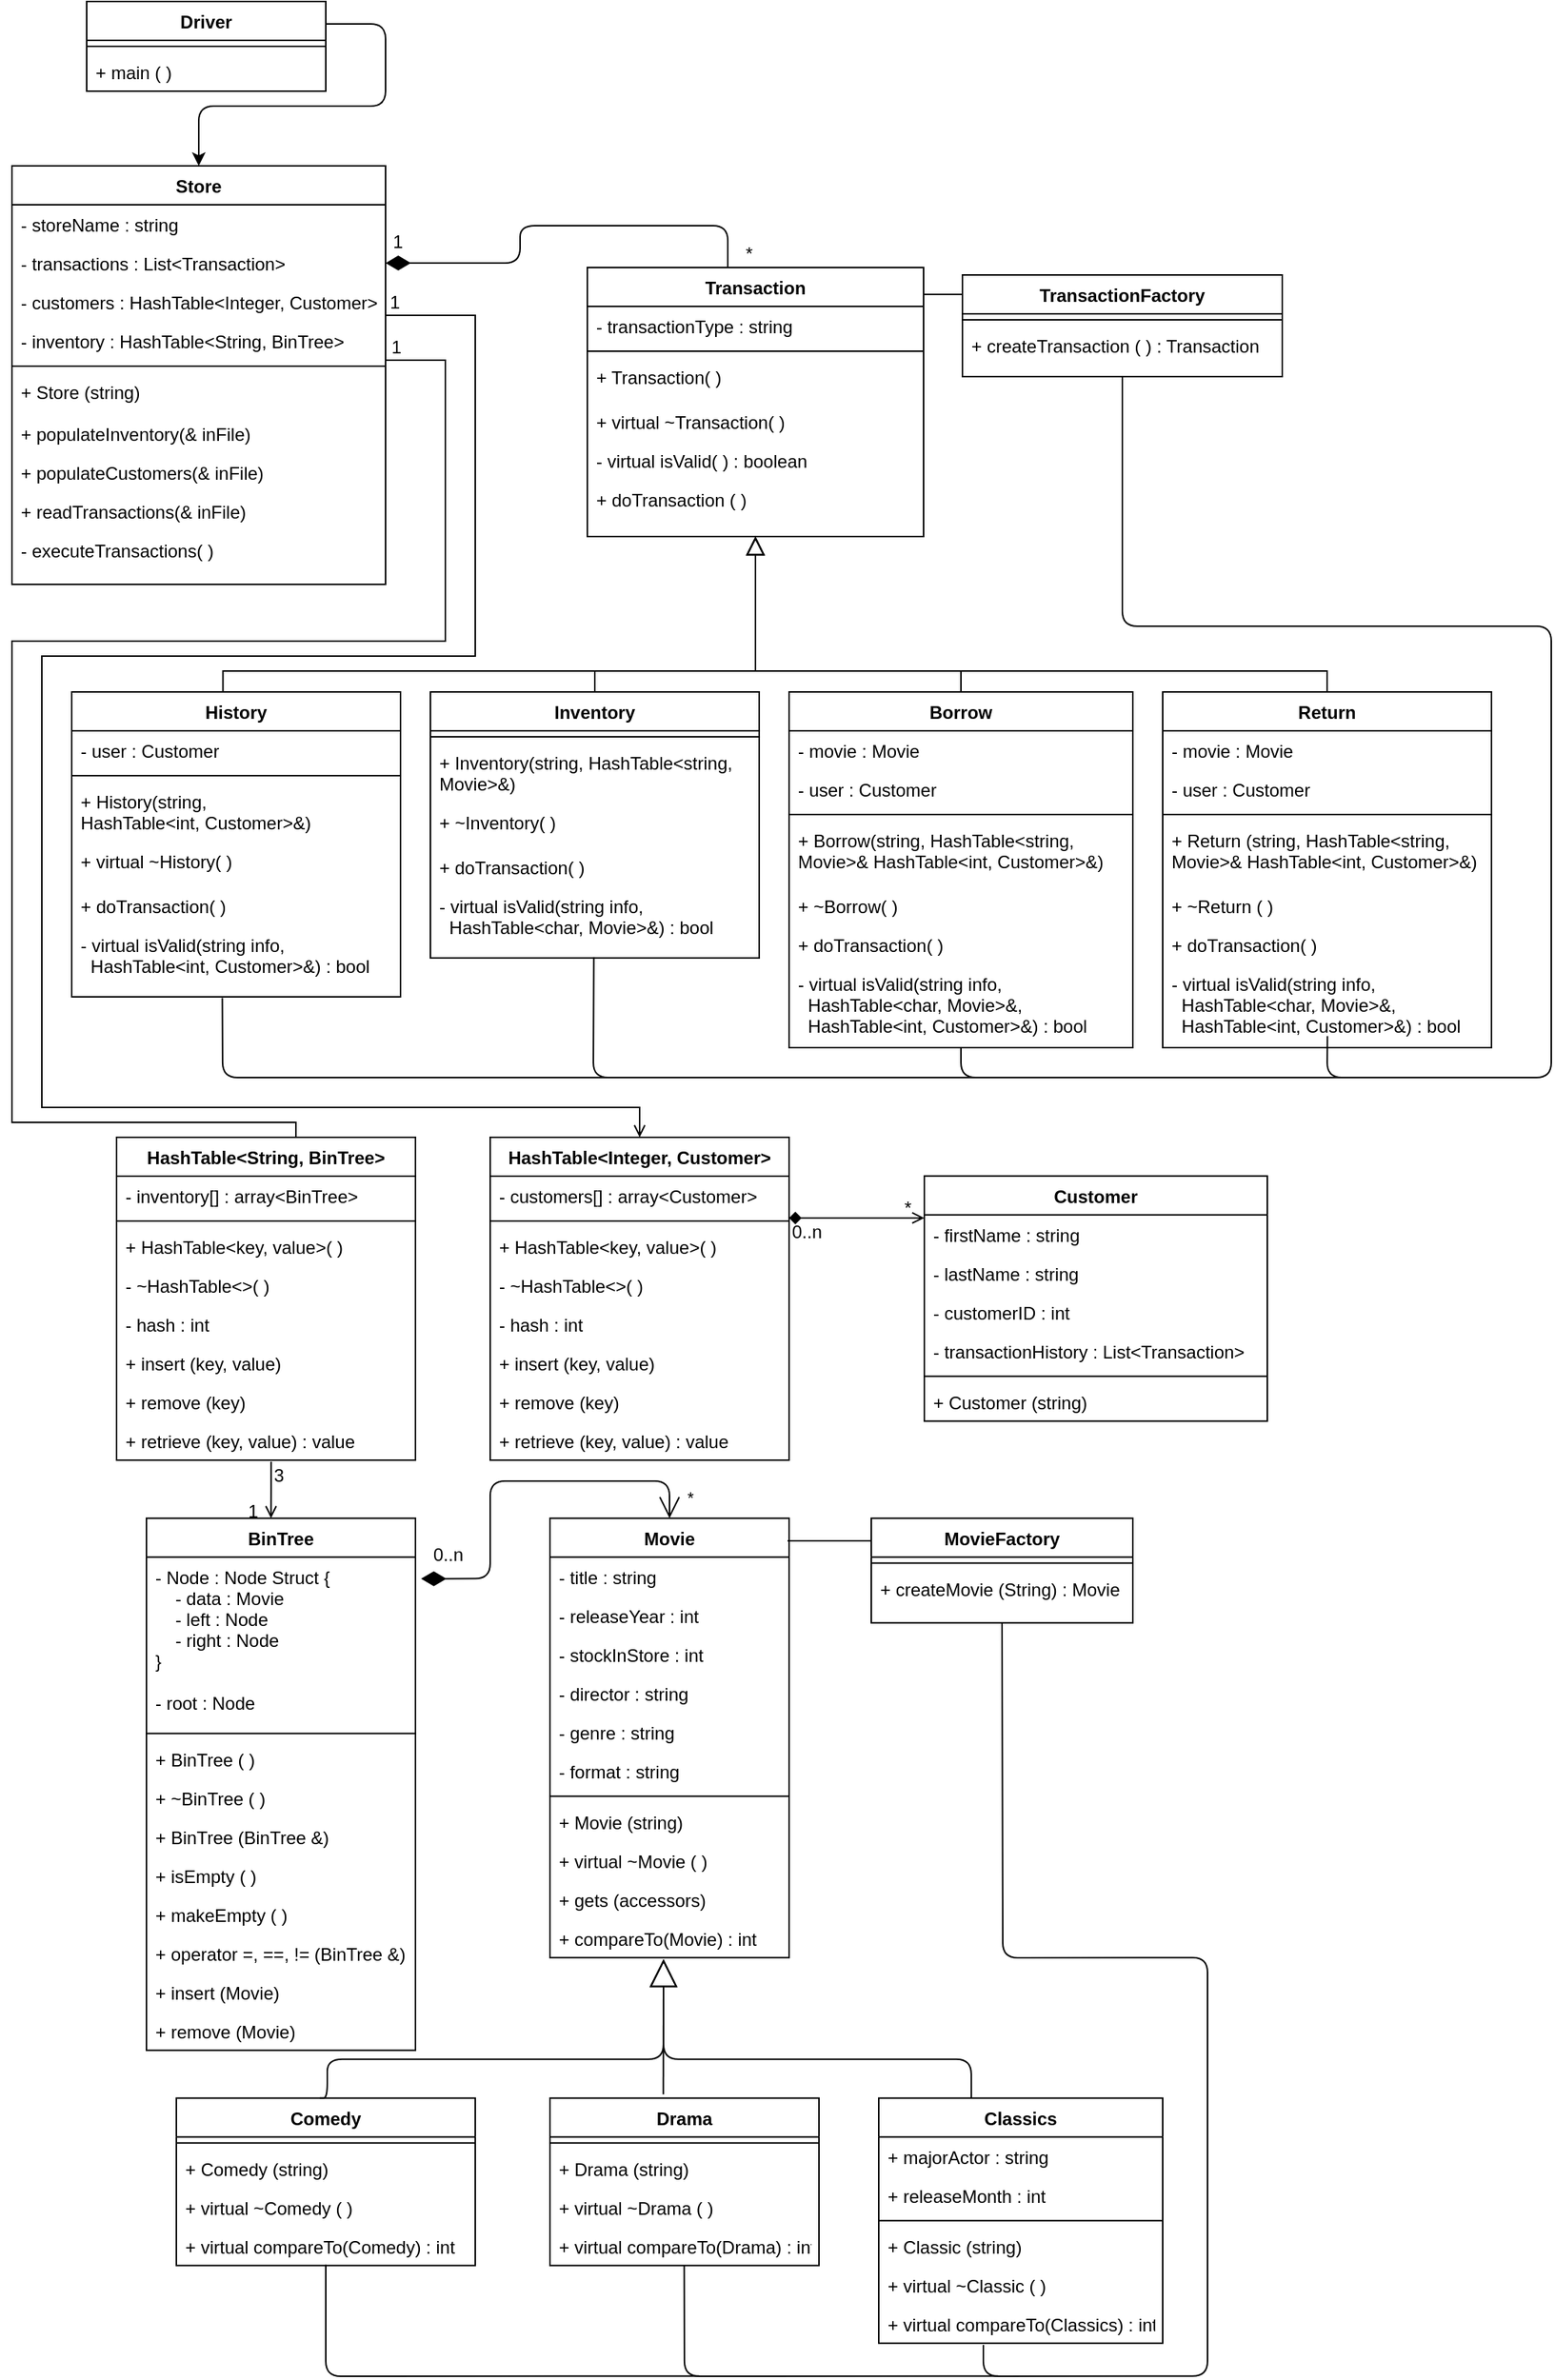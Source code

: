 <mxfile version="12.7.4" type="github">
  <diagram id="r6S2x9kduF3zrZ9_ak4O" name="Page-1">
    <mxGraphModel dx="2138" dy="1320" grid="1" gridSize="10" guides="1" tooltips="1" connect="1" arrows="1" fold="1" page="1" pageScale="1" pageWidth="850" pageHeight="1100" math="0" shadow="0">
      <root>
        <mxCell id="0" />
        <mxCell id="1" parent="0" />
        <mxCell id="qDV3Kfev30mSoOPiMTmV-1" value="Store" style="swimlane;fontStyle=1;align=center;verticalAlign=top;childLayout=stackLayout;horizontal=1;startSize=26;horizontalStack=0;resizeParent=1;resizeLast=0;collapsible=1;marginBottom=0;rounded=0;shadow=0;strokeWidth=1;" parent="1" vertex="1">
          <mxGeometry x="40" y="170" width="250" height="280" as="geometry">
            <mxRectangle x="230" y="140" width="160" height="26" as="alternateBounds" />
          </mxGeometry>
        </mxCell>
        <mxCell id="QWoVcq6nWut89EjXCq6N-24" value="- storeName : string" style="text;align=left;verticalAlign=top;spacingLeft=4;spacingRight=4;overflow=hidden;rotatable=0;points=[[0,0.5],[1,0.5]];portConstraint=eastwest;" vertex="1" parent="qDV3Kfev30mSoOPiMTmV-1">
          <mxGeometry y="26" width="250" height="26" as="geometry" />
        </mxCell>
        <mxCell id="qDV3Kfev30mSoOPiMTmV-2" value="- transactions : List&lt;Transaction&gt;" style="text;align=left;verticalAlign=top;spacingLeft=4;spacingRight=4;overflow=hidden;rotatable=0;points=[[0,0.5],[1,0.5]];portConstraint=eastwest;" parent="qDV3Kfev30mSoOPiMTmV-1" vertex="1">
          <mxGeometry y="52" width="250" height="26" as="geometry" />
        </mxCell>
        <mxCell id="qDV3Kfev30mSoOPiMTmV-3" value="- customers : HashTable&lt;Integer, Customer&gt;" style="text;align=left;verticalAlign=top;spacingLeft=4;spacingRight=4;overflow=hidden;rotatable=0;points=[[0,0.5],[1,0.5]];portConstraint=eastwest;rounded=0;shadow=0;html=0;fontColor=#000000;" parent="qDV3Kfev30mSoOPiMTmV-1" vertex="1">
          <mxGeometry y="78" width="250" height="26" as="geometry" />
        </mxCell>
        <mxCell id="qDV3Kfev30mSoOPiMTmV-4" value="- inventory : HashTable&lt;String, BinTree&gt;" style="text;align=left;verticalAlign=top;spacingLeft=4;spacingRight=4;overflow=hidden;rotatable=0;points=[[0,0.5],[1,0.5]];portConstraint=eastwest;rounded=0;shadow=0;html=0;fontColor=#000000;" parent="qDV3Kfev30mSoOPiMTmV-1" vertex="1">
          <mxGeometry y="104" width="250" height="26" as="geometry" />
        </mxCell>
        <mxCell id="qDV3Kfev30mSoOPiMTmV-5" value="" style="line;html=1;strokeWidth=1;align=left;verticalAlign=middle;spacingTop=-1;spacingLeft=3;spacingRight=3;rotatable=0;labelPosition=right;points=[];portConstraint=eastwest;" parent="qDV3Kfev30mSoOPiMTmV-1" vertex="1">
          <mxGeometry y="130" width="250" height="8" as="geometry" />
        </mxCell>
        <mxCell id="qDV3Kfev30mSoOPiMTmV-6" value="+ Store (string)" style="text;align=left;verticalAlign=top;spacingLeft=4;spacingRight=4;overflow=hidden;rotatable=0;points=[[0,0.5],[1,0.5]];portConstraint=eastwest;" parent="qDV3Kfev30mSoOPiMTmV-1" vertex="1">
          <mxGeometry y="138" width="250" height="28" as="geometry" />
        </mxCell>
        <mxCell id="qDV3Kfev30mSoOPiMTmV-7" value="+ populateInventory(&amp; inFile)" style="text;strokeColor=none;fillColor=none;align=left;verticalAlign=top;spacingLeft=4;spacingRight=4;overflow=hidden;rotatable=0;points=[[0,0.5],[1,0.5]];portConstraint=eastwest;" parent="qDV3Kfev30mSoOPiMTmV-1" vertex="1">
          <mxGeometry y="166" width="250" height="26" as="geometry" />
        </mxCell>
        <mxCell id="qDV3Kfev30mSoOPiMTmV-8" value="+ populateCustomers(&amp; inFile)" style="text;strokeColor=none;fillColor=none;align=left;verticalAlign=top;spacingLeft=4;spacingRight=4;overflow=hidden;rotatable=0;points=[[0,0.5],[1,0.5]];portConstraint=eastwest;" parent="qDV3Kfev30mSoOPiMTmV-1" vertex="1">
          <mxGeometry y="192" width="250" height="26" as="geometry" />
        </mxCell>
        <mxCell id="qDV3Kfev30mSoOPiMTmV-9" value="+ readTransactions(&amp; inFile)" style="text;strokeColor=none;fillColor=none;align=left;verticalAlign=top;spacingLeft=4;spacingRight=4;overflow=hidden;rotatable=0;points=[[0,0.5],[1,0.5]];portConstraint=eastwest;" parent="qDV3Kfev30mSoOPiMTmV-1" vertex="1">
          <mxGeometry y="218" width="250" height="26" as="geometry" />
        </mxCell>
        <mxCell id="qDV3Kfev30mSoOPiMTmV-10" value="- executeTransactions( )" style="text;strokeColor=none;fillColor=none;align=left;verticalAlign=top;spacingLeft=4;spacingRight=4;overflow=hidden;rotatable=0;points=[[0,0.5],[1,0.5]];portConstraint=eastwest;" parent="qDV3Kfev30mSoOPiMTmV-1" vertex="1">
          <mxGeometry y="244" width="250" height="26" as="geometry" />
        </mxCell>
        <mxCell id="qDV3Kfev30mSoOPiMTmV-13" value="" style="endArrow=block;endSize=10;endFill=0;shadow=0;strokeWidth=1;rounded=0;edgeStyle=elbowEdgeStyle;elbow=vertical;exitX=0.46;exitY=-0.002;exitDx=0;exitDy=0;entryX=0.5;entryY=1;entryDx=0;entryDy=0;exitPerimeter=0;" parent="1" target="qDV3Kfev30mSoOPiMTmV-14" edge="1" source="qDV3Kfev30mSoOPiMTmV-139">
          <mxGeometry width="160" relative="1" as="geometry">
            <mxPoint x="285" y="548" as="sourcePoint" />
            <mxPoint x="771" y="549" as="targetPoint" />
            <Array as="points">
              <mxPoint x="260" y="508" />
              <mxPoint x="210" y="508" />
              <mxPoint x="410" y="508" />
            </Array>
          </mxGeometry>
        </mxCell>
        <mxCell id="qDV3Kfev30mSoOPiMTmV-14" value="Transaction" style="swimlane;fontStyle=1;align=center;verticalAlign=top;childLayout=stackLayout;horizontal=1;startSize=26;horizontalStack=0;resizeParent=1;resizeLast=0;collapsible=1;marginBottom=0;rounded=0;shadow=0;strokeWidth=1;" parent="1" vertex="1">
          <mxGeometry x="425" y="238" width="225" height="180" as="geometry">
            <mxRectangle x="500" y="120" width="160" height="26" as="alternateBounds" />
          </mxGeometry>
        </mxCell>
        <mxCell id="qDV3Kfev30mSoOPiMTmV-15" value="- transactionType : string" style="text;strokeColor=none;fillColor=none;align=left;verticalAlign=top;spacingLeft=4;spacingRight=4;overflow=hidden;rotatable=0;points=[[0,0.5],[1,0.5]];portConstraint=eastwest;fontColor=#000000;" parent="qDV3Kfev30mSoOPiMTmV-14" vertex="1">
          <mxGeometry y="26" width="225" height="26" as="geometry" />
        </mxCell>
        <mxCell id="qDV3Kfev30mSoOPiMTmV-16" value="" style="line;html=1;strokeWidth=1;align=left;verticalAlign=middle;spacingTop=-1;spacingLeft=3;spacingRight=3;rotatable=0;labelPosition=right;points=[];portConstraint=eastwest;" parent="qDV3Kfev30mSoOPiMTmV-14" vertex="1">
          <mxGeometry y="52" width="225" height="8" as="geometry" />
        </mxCell>
        <mxCell id="qDV3Kfev30mSoOPiMTmV-17" value="+ Transaction( )" style="text;strokeColor=none;fillColor=none;align=left;verticalAlign=top;spacingLeft=4;spacingRight=4;overflow=hidden;rotatable=0;points=[[0,0.5],[1,0.5]];portConstraint=eastwest;fontColor=#000000;" parent="qDV3Kfev30mSoOPiMTmV-14" vertex="1">
          <mxGeometry y="60" width="225" height="30" as="geometry" />
        </mxCell>
        <mxCell id="qDV3Kfev30mSoOPiMTmV-18" value="+ virtual ~Transaction( )" style="text;strokeColor=none;fillColor=none;align=left;verticalAlign=top;spacingLeft=4;spacingRight=4;overflow=hidden;rotatable=0;points=[[0,0.5],[1,0.5]];portConstraint=eastwest;fontColor=#000000;" parent="qDV3Kfev30mSoOPiMTmV-14" vertex="1">
          <mxGeometry y="90" width="225" height="26" as="geometry" />
        </mxCell>
        <mxCell id="qDV3Kfev30mSoOPiMTmV-19" value="- virtual isValid( ) : boolean" style="text;strokeColor=none;fillColor=none;align=left;verticalAlign=top;spacingLeft=4;spacingRight=4;overflow=hidden;rotatable=0;points=[[0,0.5],[1,0.5]];portConstraint=eastwest;" parent="qDV3Kfev30mSoOPiMTmV-14" vertex="1">
          <mxGeometry y="116" width="225" height="26" as="geometry" />
        </mxCell>
        <mxCell id="qDV3Kfev30mSoOPiMTmV-20" value="+ doTransaction ( )" style="text;strokeColor=none;fillColor=none;align=left;verticalAlign=top;spacingLeft=4;spacingRight=4;overflow=hidden;rotatable=0;points=[[0,0.5],[1,0.5]];portConstraint=eastwest;" parent="qDV3Kfev30mSoOPiMTmV-14" vertex="1">
          <mxGeometry y="142" width="225" height="26" as="geometry" />
        </mxCell>
        <mxCell id="qDV3Kfev30mSoOPiMTmV-30" value="Borrow" style="swimlane;fontStyle=1;align=center;verticalAlign=top;childLayout=stackLayout;horizontal=1;startSize=26;horizontalStack=0;resizeParent=1;resizeLast=0;collapsible=1;marginBottom=0;rounded=0;shadow=0;strokeWidth=1;" parent="1" vertex="1">
          <mxGeometry x="560" y="522" width="230" height="238" as="geometry">
            <mxRectangle x="340" y="380" width="170" height="26" as="alternateBounds" />
          </mxGeometry>
        </mxCell>
        <mxCell id="qDV3Kfev30mSoOPiMTmV-31" value="- movie : Movie" style="text;strokeColor=none;fillColor=none;align=left;verticalAlign=top;spacingLeft=4;spacingRight=4;overflow=hidden;rotatable=0;points=[[0,0.5],[1,0.5]];portConstraint=eastwest;fontColor=#000000;" parent="qDV3Kfev30mSoOPiMTmV-30" vertex="1">
          <mxGeometry y="26" width="230" height="26" as="geometry" />
        </mxCell>
        <mxCell id="qDV3Kfev30mSoOPiMTmV-32" value="- user : Customer" style="text;strokeColor=none;fillColor=none;align=left;verticalAlign=top;spacingLeft=4;spacingRight=4;overflow=hidden;rotatable=0;points=[[0,0.5],[1,0.5]];portConstraint=eastwest;fontColor=#000000;" parent="qDV3Kfev30mSoOPiMTmV-30" vertex="1">
          <mxGeometry y="52" width="230" height="26" as="geometry" />
        </mxCell>
        <mxCell id="qDV3Kfev30mSoOPiMTmV-33" value="" style="line;html=1;strokeWidth=1;align=left;verticalAlign=middle;spacingTop=-1;spacingLeft=3;spacingRight=3;rotatable=0;labelPosition=right;points=[];portConstraint=eastwest;" parent="qDV3Kfev30mSoOPiMTmV-30" vertex="1">
          <mxGeometry y="78" width="230" height="8" as="geometry" />
        </mxCell>
        <mxCell id="QWoVcq6nWut89EjXCq6N-20" value="+ Borrow(string, HashTable&lt;string, &#xa;Movie&gt;&amp; HashTable&lt;int, Customer&gt;&amp;)" style="text;strokeColor=none;fillColor=none;align=left;verticalAlign=top;spacingLeft=4;spacingRight=4;overflow=hidden;rotatable=0;points=[[0,0.5],[1,0.5]];portConstraint=eastwest;fontColor=#000000;" vertex="1" parent="qDV3Kfev30mSoOPiMTmV-30">
          <mxGeometry y="86" width="230" height="44" as="geometry" />
        </mxCell>
        <mxCell id="QWoVcq6nWut89EjXCq6N-21" value="+ ~Borrow( )" style="text;strokeColor=none;fillColor=none;align=left;verticalAlign=top;spacingLeft=4;spacingRight=4;overflow=hidden;rotatable=0;points=[[0,0.5],[1,0.5]];portConstraint=eastwest;fontColor=#000000;" vertex="1" parent="qDV3Kfev30mSoOPiMTmV-30">
          <mxGeometry y="130" width="230" height="26" as="geometry" />
        </mxCell>
        <mxCell id="qDV3Kfev30mSoOPiMTmV-34" value="+ doTransaction( )" style="text;strokeColor=none;fillColor=none;align=left;verticalAlign=top;spacingLeft=4;spacingRight=4;overflow=hidden;rotatable=0;points=[[0,0.5],[1,0.5]];portConstraint=eastwest;fontColor=#000000;" parent="qDV3Kfev30mSoOPiMTmV-30" vertex="1">
          <mxGeometry y="156" width="230" height="26" as="geometry" />
        </mxCell>
        <mxCell id="qDV3Kfev30mSoOPiMTmV-35" value="- virtual isValid(string info, &#xa;  HashTable&lt;char, Movie&gt;&amp;,&#xa;  HashTable&lt;int, Customer&gt;&amp;) : bool" style="text;strokeColor=none;fillColor=none;align=left;verticalAlign=top;spacingLeft=4;spacingRight=4;overflow=hidden;rotatable=0;points=[[0,0.5],[1,0.5]];portConstraint=eastwest;" parent="qDV3Kfev30mSoOPiMTmV-30" vertex="1">
          <mxGeometry y="182" width="230" height="48" as="geometry" />
        </mxCell>
        <mxCell id="qDV3Kfev30mSoOPiMTmV-36" value="" style="endArrow=block;endSize=10;endFill=0;shadow=0;strokeWidth=1;rounded=0;edgeStyle=elbowEdgeStyle;elbow=vertical;exitX=0.5;exitY=0;exitDx=0;exitDy=0;entryX=0.5;entryY=1;entryDx=0;entryDy=0;" parent="1" source="qDV3Kfev30mSoOPiMTmV-30" target="qDV3Kfev30mSoOPiMTmV-14" edge="1">
          <mxGeometry width="160" relative="1" as="geometry">
            <mxPoint x="305" y="738" as="sourcePoint" />
            <mxPoint x="520" y="628" as="targetPoint" />
            <Array as="points">
              <mxPoint x="610" y="508" />
            </Array>
          </mxGeometry>
        </mxCell>
        <mxCell id="qDV3Kfev30mSoOPiMTmV-37" value="" style="endArrow=block;endSize=10;endFill=0;shadow=0;strokeWidth=1;rounded=0;edgeStyle=elbowEdgeStyle;elbow=vertical;exitX=0.5;exitY=0;exitDx=0;exitDy=0;entryX=0.5;entryY=1;entryDx=0;entryDy=0;" parent="1" source="qDV3Kfev30mSoOPiMTmV-134" target="qDV3Kfev30mSoOPiMTmV-14" edge="1">
          <mxGeometry width="160" relative="1" as="geometry">
            <mxPoint x="450" y="548" as="sourcePoint" />
            <mxPoint x="615" y="618" as="targetPoint" />
            <Array as="points">
              <mxPoint x="510" y="508" />
            </Array>
          </mxGeometry>
        </mxCell>
        <mxCell id="qDV3Kfev30mSoOPiMTmV-38" value="" style="endArrow=block;endSize=10;endFill=0;shadow=0;strokeWidth=1;rounded=0;edgeStyle=elbowEdgeStyle;elbow=vertical;entryX=0.5;entryY=1;entryDx=0;entryDy=0;exitX=0.5;exitY=0;exitDx=0;exitDy=0;" parent="1" source="qDV3Kfev30mSoOPiMTmV-128" target="qDV3Kfev30mSoOPiMTmV-14" edge="1">
          <mxGeometry width="160" relative="1" as="geometry">
            <mxPoint x="790" y="548" as="sourcePoint" />
            <mxPoint x="615" y="618" as="targetPoint" />
            <Array as="points">
              <mxPoint x="710" y="508" />
            </Array>
          </mxGeometry>
        </mxCell>
        <mxCell id="qDV3Kfev30mSoOPiMTmV-39" value="TransactionFactory" style="swimlane;fontStyle=1;align=center;verticalAlign=top;childLayout=stackLayout;horizontal=1;startSize=26;horizontalStack=0;resizeParent=1;resizeLast=0;collapsible=1;marginBottom=0;rounded=0;shadow=0;strokeWidth=1;" parent="1" vertex="1">
          <mxGeometry x="676" y="243" width="214" height="68" as="geometry">
            <mxRectangle x="500" y="120" width="160" height="26" as="alternateBounds" />
          </mxGeometry>
        </mxCell>
        <mxCell id="qDV3Kfev30mSoOPiMTmV-40" value="" style="line;html=1;strokeWidth=1;align=left;verticalAlign=middle;spacingTop=-1;spacingLeft=3;spacingRight=3;rotatable=0;labelPosition=right;points=[];portConstraint=eastwest;" parent="qDV3Kfev30mSoOPiMTmV-39" vertex="1">
          <mxGeometry y="26" width="214" height="8" as="geometry" />
        </mxCell>
        <mxCell id="qDV3Kfev30mSoOPiMTmV-41" value="+ createTransaction ( ) : Transaction" style="text;strokeColor=none;fillColor=none;align=left;verticalAlign=top;spacingLeft=4;spacingRight=4;overflow=hidden;rotatable=0;points=[[0,0.5],[1,0.5]];portConstraint=eastwest;" parent="qDV3Kfev30mSoOPiMTmV-39" vertex="1">
          <mxGeometry y="34" width="214" height="26" as="geometry" />
        </mxCell>
        <mxCell id="qDV3Kfev30mSoOPiMTmV-42" value="" style="endArrow=none;html=1;endSize=12;startArrow=diamondThin;startSize=14;startFill=1;edgeStyle=orthogonalEdgeStyle;align=left;verticalAlign=bottom;fontColor=#000000;entryX=0.5;entryY=0;entryDx=0;entryDy=0;exitX=1;exitY=0.5;exitDx=0;exitDy=0;endFill=0;" parent="1" edge="1" source="qDV3Kfev30mSoOPiMTmV-2">
          <mxGeometry x="-0.333" y="12" relative="1" as="geometry">
            <mxPoint x="490" y="154" as="sourcePoint" />
            <mxPoint x="519" y="238" as="targetPoint" />
            <mxPoint as="offset" />
            <Array as="points">
              <mxPoint x="380" y="235" />
              <mxPoint x="380" y="210" />
              <mxPoint x="519" y="210" />
            </Array>
          </mxGeometry>
        </mxCell>
        <mxCell id="qDV3Kfev30mSoOPiMTmV-43" value="" style="endArrow=none;html=1;fontColor=#000000;entryX=0.5;entryY=1;entryDx=0;entryDy=0;endFill=0;exitX=0.501;exitY=1.005;exitDx=0;exitDy=0;exitPerimeter=0;" parent="1" target="qDV3Kfev30mSoOPiMTmV-39" edge="1" source="qDV3Kfev30mSoOPiMTmV-133">
          <mxGeometry width="50" height="50" relative="1" as="geometry">
            <mxPoint x="890" y="683" as="sourcePoint" />
            <mxPoint x="580" y="618" as="targetPoint" />
            <Array as="points">
              <mxPoint x="920" y="780" />
              <mxPoint x="1070" y="780" />
              <mxPoint x="1070" y="478" />
              <mxPoint x="783" y="478" />
            </Array>
          </mxGeometry>
        </mxCell>
        <mxCell id="qDV3Kfev30mSoOPiMTmV-44" value="" style="endArrow=none;html=1;fontColor=#000000;exitX=0.5;exitY=1;exitDx=0;exitDy=0;" parent="1" source="qDV3Kfev30mSoOPiMTmV-30" edge="1">
          <mxGeometry width="50" height="50" relative="1" as="geometry">
            <mxPoint x="530" y="668" as="sourcePoint" />
            <mxPoint x="930" y="780" as="targetPoint" />
            <Array as="points">
              <mxPoint x="675" y="780" />
            </Array>
          </mxGeometry>
        </mxCell>
        <mxCell id="qDV3Kfev30mSoOPiMTmV-45" value="" style="endArrow=none;html=1;fontColor=#000000;exitX=0.497;exitY=0.986;exitDx=0;exitDy=0;exitPerimeter=0;" parent="1" source="qDV3Kfev30mSoOPiMTmV-138" edge="1">
          <mxGeometry width="50" height="50" relative="1" as="geometry">
            <mxPoint x="429" y="728" as="sourcePoint" />
            <mxPoint x="720" y="780" as="targetPoint" />
            <Array as="points">
              <mxPoint x="429" y="780" />
            </Array>
          </mxGeometry>
        </mxCell>
        <mxCell id="qDV3Kfev30mSoOPiMTmV-46" value="" style="endArrow=none;html=1;fontColor=#000000;exitX=0.458;exitY=1.015;exitDx=0;exitDy=0;exitPerimeter=0;" parent="1" source="qDV3Kfev30mSoOPiMTmV-143" edge="1">
          <mxGeometry width="50" height="50" relative="1" as="geometry">
            <mxPoint x="290" y="618" as="sourcePoint" />
            <mxPoint x="520" y="780" as="targetPoint" />
            <Array as="points">
              <mxPoint x="181" y="780" />
            </Array>
          </mxGeometry>
        </mxCell>
        <mxCell id="qDV3Kfev30mSoOPiMTmV-47" value="" style="endArrow=none;html=1;fontColor=#000000;entryX=0;entryY=0.073;entryDx=0;entryDy=0;entryPerimeter=0;" parent="1" edge="1">
          <mxGeometry width="50" height="50" relative="1" as="geometry">
            <mxPoint x="650" y="256" as="sourcePoint" />
            <mxPoint x="676" y="255.964" as="targetPoint" />
          </mxGeometry>
        </mxCell>
        <mxCell id="qDV3Kfev30mSoOPiMTmV-48" value="BinTree" style="swimlane;fontStyle=1;align=center;verticalAlign=top;childLayout=stackLayout;horizontal=1;startSize=26;horizontalStack=0;resizeParent=1;resizeParentMax=0;resizeLast=0;collapsible=1;marginBottom=0;" parent="1" vertex="1">
          <mxGeometry x="130" y="1074.89" width="180" height="356" as="geometry" />
        </mxCell>
        <mxCell id="qDV3Kfev30mSoOPiMTmV-49" value="- Node : Node Struct {&#xa;    - data : Movie&#xa;    - left : Node&#xa;    - right : Node&#xa;}" style="text;strokeColor=none;fillColor=none;align=left;verticalAlign=top;spacingLeft=4;spacingRight=4;overflow=hidden;rotatable=0;points=[[0,0.5],[1,0.5]];portConstraint=eastwest;" parent="qDV3Kfev30mSoOPiMTmV-48" vertex="1">
          <mxGeometry y="26" width="180" height="84" as="geometry" />
        </mxCell>
        <mxCell id="QWoVcq6nWut89EjXCq6N-6" value="- root : Node" style="text;strokeColor=none;fillColor=none;align=left;verticalAlign=top;spacingLeft=4;spacingRight=4;overflow=hidden;rotatable=0;points=[[0,0.5],[1,0.5]];portConstraint=eastwest;" vertex="1" parent="qDV3Kfev30mSoOPiMTmV-48">
          <mxGeometry y="110" width="180" height="30" as="geometry" />
        </mxCell>
        <mxCell id="qDV3Kfev30mSoOPiMTmV-50" value="" style="line;strokeWidth=1;fillColor=none;align=left;verticalAlign=middle;spacingTop=-1;spacingLeft=3;spacingRight=3;rotatable=0;labelPosition=right;points=[];portConstraint=eastwest;" parent="qDV3Kfev30mSoOPiMTmV-48" vertex="1">
          <mxGeometry y="140" width="180" height="8" as="geometry" />
        </mxCell>
        <mxCell id="QWoVcq6nWut89EjXCq6N-10" value="+ BinTree ( )" style="text;strokeColor=none;fillColor=none;align=left;verticalAlign=top;spacingLeft=4;spacingRight=4;overflow=hidden;rotatable=0;points=[[0,0.5],[1,0.5]];portConstraint=eastwest;" vertex="1" parent="qDV3Kfev30mSoOPiMTmV-48">
          <mxGeometry y="148" width="180" height="26" as="geometry" />
        </mxCell>
        <mxCell id="QWoVcq6nWut89EjXCq6N-8" value="+ ~BinTree ( )" style="text;strokeColor=none;fillColor=none;align=left;verticalAlign=top;spacingLeft=4;spacingRight=4;overflow=hidden;rotatable=0;points=[[0,0.5],[1,0.5]];portConstraint=eastwest;" vertex="1" parent="qDV3Kfev30mSoOPiMTmV-48">
          <mxGeometry y="174" width="180" height="26" as="geometry" />
        </mxCell>
        <mxCell id="QWoVcq6nWut89EjXCq6N-9" value="+ BinTree (BinTree &amp;)" style="text;strokeColor=none;fillColor=none;align=left;verticalAlign=top;spacingLeft=4;spacingRight=4;overflow=hidden;rotatable=0;points=[[0,0.5],[1,0.5]];portConstraint=eastwest;" vertex="1" parent="qDV3Kfev30mSoOPiMTmV-48">
          <mxGeometry y="200" width="180" height="26" as="geometry" />
        </mxCell>
        <mxCell id="QWoVcq6nWut89EjXCq6N-12" value="+ isEmpty ( )" style="text;strokeColor=none;fillColor=none;align=left;verticalAlign=top;spacingLeft=4;spacingRight=4;overflow=hidden;rotatable=0;points=[[0,0.5],[1,0.5]];portConstraint=eastwest;" vertex="1" parent="qDV3Kfev30mSoOPiMTmV-48">
          <mxGeometry y="226" width="180" height="26" as="geometry" />
        </mxCell>
        <mxCell id="QWoVcq6nWut89EjXCq6N-11" value="+ makeEmpty ( )" style="text;strokeColor=none;fillColor=none;align=left;verticalAlign=top;spacingLeft=4;spacingRight=4;overflow=hidden;rotatable=0;points=[[0,0.5],[1,0.5]];portConstraint=eastwest;" vertex="1" parent="qDV3Kfev30mSoOPiMTmV-48">
          <mxGeometry y="252" width="180" height="26" as="geometry" />
        </mxCell>
        <mxCell id="QWoVcq6nWut89EjXCq6N-13" value="+ operator =, ==, != (BinTree &amp;)" style="text;strokeColor=none;fillColor=none;align=left;verticalAlign=top;spacingLeft=4;spacingRight=4;overflow=hidden;rotatable=0;points=[[0,0.5],[1,0.5]];portConstraint=eastwest;" vertex="1" parent="qDV3Kfev30mSoOPiMTmV-48">
          <mxGeometry y="278" width="180" height="26" as="geometry" />
        </mxCell>
        <mxCell id="qDV3Kfev30mSoOPiMTmV-51" value="+ insert (Movie)" style="text;strokeColor=none;fillColor=none;align=left;verticalAlign=top;spacingLeft=4;spacingRight=4;overflow=hidden;rotatable=0;points=[[0,0.5],[1,0.5]];portConstraint=eastwest;" parent="qDV3Kfev30mSoOPiMTmV-48" vertex="1">
          <mxGeometry y="304" width="180" height="26" as="geometry" />
        </mxCell>
        <mxCell id="qDV3Kfev30mSoOPiMTmV-52" value="+ remove (Movie)" style="text;strokeColor=none;fillColor=none;align=left;verticalAlign=top;spacingLeft=4;spacingRight=4;overflow=hidden;rotatable=0;points=[[0,0.5],[1,0.5]];portConstraint=eastwest;" parent="qDV3Kfev30mSoOPiMTmV-48" vertex="1">
          <mxGeometry y="330" width="180" height="26" as="geometry" />
        </mxCell>
        <mxCell id="qDV3Kfev30mSoOPiMTmV-58" value="Movie" style="swimlane;fontStyle=1;align=center;verticalAlign=top;childLayout=stackLayout;horizontal=1;startSize=26;horizontalStack=0;resizeParent=1;resizeParentMax=0;resizeLast=0;collapsible=1;marginBottom=0;" parent="1" vertex="1">
          <mxGeometry x="400" y="1074.89" width="160" height="294" as="geometry" />
        </mxCell>
        <mxCell id="qDV3Kfev30mSoOPiMTmV-59" value="- title : string" style="text;strokeColor=none;fillColor=none;align=left;verticalAlign=top;spacingLeft=4;spacingRight=4;overflow=hidden;rotatable=0;points=[[0,0.5],[1,0.5]];portConstraint=eastwest;fontColor=#000000;" parent="qDV3Kfev30mSoOPiMTmV-58" vertex="1">
          <mxGeometry y="26" width="160" height="26" as="geometry" />
        </mxCell>
        <mxCell id="qDV3Kfev30mSoOPiMTmV-60" value="- releaseYear : int" style="text;strokeColor=none;fillColor=none;align=left;verticalAlign=top;spacingLeft=4;spacingRight=4;overflow=hidden;rotatable=0;points=[[0,0.5],[1,0.5]];portConstraint=eastwest;fontColor=#000000;" parent="qDV3Kfev30mSoOPiMTmV-58" vertex="1">
          <mxGeometry y="52" width="160" height="26" as="geometry" />
        </mxCell>
        <mxCell id="qDV3Kfev30mSoOPiMTmV-61" value="- stockInStore : int" style="text;strokeColor=none;fillColor=none;align=left;verticalAlign=top;spacingLeft=4;spacingRight=4;overflow=hidden;rotatable=0;points=[[0,0.5],[1,0.5]];portConstraint=eastwest;fontColor=#000000;" parent="qDV3Kfev30mSoOPiMTmV-58" vertex="1">
          <mxGeometry y="78" width="160" height="26" as="geometry" />
        </mxCell>
        <mxCell id="qDV3Kfev30mSoOPiMTmV-62" value="- director : string" style="text;strokeColor=none;fillColor=none;align=left;verticalAlign=top;spacingLeft=4;spacingRight=4;overflow=hidden;rotatable=0;points=[[0,0.5],[1,0.5]];portConstraint=eastwest;fontColor=#000000;" parent="qDV3Kfev30mSoOPiMTmV-58" vertex="1">
          <mxGeometry y="104" width="160" height="26" as="geometry" />
        </mxCell>
        <mxCell id="qDV3Kfev30mSoOPiMTmV-63" value="- genre : string" style="text;strokeColor=none;fillColor=none;align=left;verticalAlign=top;spacingLeft=4;spacingRight=4;overflow=hidden;rotatable=0;points=[[0,0.5],[1,0.5]];portConstraint=eastwest;fontColor=#000000;" parent="qDV3Kfev30mSoOPiMTmV-58" vertex="1">
          <mxGeometry y="130" width="160" height="26" as="geometry" />
        </mxCell>
        <mxCell id="qDV3Kfev30mSoOPiMTmV-64" value="- format : string" style="text;strokeColor=none;fillColor=none;align=left;verticalAlign=top;spacingLeft=4;spacingRight=4;overflow=hidden;rotatable=0;points=[[0,0.5],[1,0.5]];portConstraint=eastwest;fontColor=#000000;" parent="qDV3Kfev30mSoOPiMTmV-58" vertex="1">
          <mxGeometry y="156" width="160" height="26" as="geometry" />
        </mxCell>
        <mxCell id="qDV3Kfev30mSoOPiMTmV-65" value="" style="line;strokeWidth=1;fillColor=none;align=left;verticalAlign=middle;spacingTop=-1;spacingLeft=3;spacingRight=3;rotatable=0;labelPosition=right;points=[];portConstraint=eastwest;" parent="qDV3Kfev30mSoOPiMTmV-58" vertex="1">
          <mxGeometry y="182" width="160" height="8" as="geometry" />
        </mxCell>
        <mxCell id="qDV3Kfev30mSoOPiMTmV-66" value="+ Movie (string)" style="text;strokeColor=none;fillColor=none;align=left;verticalAlign=top;spacingLeft=4;spacingRight=4;overflow=hidden;rotatable=0;points=[[0,0.5],[1,0.5]];portConstraint=eastwest;fontColor=#000000;" parent="qDV3Kfev30mSoOPiMTmV-58" vertex="1">
          <mxGeometry y="190" width="160" height="26" as="geometry" />
        </mxCell>
        <mxCell id="qDV3Kfev30mSoOPiMTmV-67" value="+ virtual ~Movie ( )" style="text;strokeColor=none;fillColor=none;align=left;verticalAlign=top;spacingLeft=4;spacingRight=4;overflow=hidden;rotatable=0;points=[[0,0.5],[1,0.5]];portConstraint=eastwest;fontColor=#000000;" parent="qDV3Kfev30mSoOPiMTmV-58" vertex="1">
          <mxGeometry y="216" width="160" height="26" as="geometry" />
        </mxCell>
        <mxCell id="QWoVcq6nWut89EjXCq6N-49" value="+ gets (accessors)" style="text;strokeColor=none;fillColor=none;align=left;verticalAlign=top;spacingLeft=4;spacingRight=4;overflow=hidden;rotatable=0;points=[[0,0.5],[1,0.5]];portConstraint=eastwest;" vertex="1" parent="qDV3Kfev30mSoOPiMTmV-58">
          <mxGeometry y="242" width="160" height="26" as="geometry" />
        </mxCell>
        <mxCell id="qDV3Kfev30mSoOPiMTmV-71" value="+ compareTo(Movie) : int" style="text;strokeColor=none;fillColor=none;align=left;verticalAlign=top;spacingLeft=4;spacingRight=4;overflow=hidden;rotatable=0;points=[[0,0.5],[1,0.5]];portConstraint=eastwest;" parent="qDV3Kfev30mSoOPiMTmV-58" vertex="1">
          <mxGeometry y="268" width="160" height="26" as="geometry" />
        </mxCell>
        <mxCell id="qDV3Kfev30mSoOPiMTmV-72" value="Comedy" style="swimlane;fontStyle=1;align=center;verticalAlign=top;childLayout=stackLayout;horizontal=1;startSize=26;horizontalStack=0;resizeParent=1;resizeParentMax=0;resizeLast=0;collapsible=1;marginBottom=0;" parent="1" vertex="1">
          <mxGeometry x="150" y="1462.89" width="200" height="112" as="geometry" />
        </mxCell>
        <mxCell id="qDV3Kfev30mSoOPiMTmV-73" value="" style="line;strokeWidth=1;fillColor=none;align=left;verticalAlign=middle;spacingTop=-1;spacingLeft=3;spacingRight=3;rotatable=0;labelPosition=right;points=[];portConstraint=eastwest;" parent="qDV3Kfev30mSoOPiMTmV-72" vertex="1">
          <mxGeometry y="26" width="200" height="8" as="geometry" />
        </mxCell>
        <mxCell id="qDV3Kfev30mSoOPiMTmV-74" value="+ Comedy (string) " style="text;strokeColor=none;fillColor=none;align=left;verticalAlign=top;spacingLeft=4;spacingRight=4;overflow=hidden;rotatable=0;points=[[0,0.5],[1,0.5]];portConstraint=eastwest;" parent="qDV3Kfev30mSoOPiMTmV-72" vertex="1">
          <mxGeometry y="34" width="200" height="26" as="geometry" />
        </mxCell>
        <mxCell id="qDV3Kfev30mSoOPiMTmV-75" value="+ virtual ~Comedy ( ) " style="text;strokeColor=none;fillColor=none;align=left;verticalAlign=top;spacingLeft=4;spacingRight=4;overflow=hidden;rotatable=0;points=[[0,0.5],[1,0.5]];portConstraint=eastwest;" parent="qDV3Kfev30mSoOPiMTmV-72" vertex="1">
          <mxGeometry y="60" width="200" height="26" as="geometry" />
        </mxCell>
        <mxCell id="qDV3Kfev30mSoOPiMTmV-76" value="+ virtual compareTo(Comedy) : int" style="text;strokeColor=none;fillColor=none;align=left;verticalAlign=top;spacingLeft=4;spacingRight=4;overflow=hidden;rotatable=0;points=[[0,0.5],[1,0.5]];portConstraint=eastwest;" parent="qDV3Kfev30mSoOPiMTmV-72" vertex="1">
          <mxGeometry y="86" width="200" height="26" as="geometry" />
        </mxCell>
        <mxCell id="qDV3Kfev30mSoOPiMTmV-77" value="Drama" style="swimlane;fontStyle=1;align=center;verticalAlign=top;childLayout=stackLayout;horizontal=1;startSize=26;horizontalStack=0;resizeParent=1;resizeParentMax=0;resizeLast=0;collapsible=1;marginBottom=0;" parent="1" vertex="1">
          <mxGeometry x="400" y="1462.89" width="180" height="112" as="geometry" />
        </mxCell>
        <mxCell id="qDV3Kfev30mSoOPiMTmV-78" value="" style="line;strokeWidth=1;fillColor=none;align=left;verticalAlign=middle;spacingTop=-1;spacingLeft=3;spacingRight=3;rotatable=0;labelPosition=right;points=[];portConstraint=eastwest;" parent="qDV3Kfev30mSoOPiMTmV-77" vertex="1">
          <mxGeometry y="26" width="180" height="8" as="geometry" />
        </mxCell>
        <mxCell id="qDV3Kfev30mSoOPiMTmV-79" value="+ Drama (string)" style="text;strokeColor=none;fillColor=none;align=left;verticalAlign=top;spacingLeft=4;spacingRight=4;overflow=hidden;rotatable=0;points=[[0,0.5],[1,0.5]];portConstraint=eastwest;" parent="qDV3Kfev30mSoOPiMTmV-77" vertex="1">
          <mxGeometry y="34" width="180" height="26" as="geometry" />
        </mxCell>
        <mxCell id="qDV3Kfev30mSoOPiMTmV-80" value="+ virtual ~Drama ( )" style="text;strokeColor=none;fillColor=none;align=left;verticalAlign=top;spacingLeft=4;spacingRight=4;overflow=hidden;rotatable=0;points=[[0,0.5],[1,0.5]];portConstraint=eastwest;" parent="qDV3Kfev30mSoOPiMTmV-77" vertex="1">
          <mxGeometry y="60" width="180" height="26" as="geometry" />
        </mxCell>
        <mxCell id="qDV3Kfev30mSoOPiMTmV-81" value="+ virtual compareTo(Drama) : int" style="text;strokeColor=none;fillColor=none;align=left;verticalAlign=top;spacingLeft=4;spacingRight=4;overflow=hidden;rotatable=0;points=[[0,0.5],[1,0.5]];portConstraint=eastwest;" parent="qDV3Kfev30mSoOPiMTmV-77" vertex="1">
          <mxGeometry y="86" width="180" height="26" as="geometry" />
        </mxCell>
        <mxCell id="qDV3Kfev30mSoOPiMTmV-82" value="Classics" style="swimlane;fontStyle=1;align=center;verticalAlign=top;childLayout=stackLayout;horizontal=1;startSize=26;horizontalStack=0;resizeParent=1;resizeParentMax=0;resizeLast=0;collapsible=1;marginBottom=0;" parent="1" vertex="1">
          <mxGeometry x="620" y="1462.89" width="190" height="164" as="geometry" />
        </mxCell>
        <mxCell id="qDV3Kfev30mSoOPiMTmV-83" value="+ majorActor : string" style="text;strokeColor=none;fillColor=none;align=left;verticalAlign=top;spacingLeft=4;spacingRight=4;overflow=hidden;rotatable=0;points=[[0,0.5],[1,0.5]];portConstraint=eastwest;fontColor=#000000;" parent="qDV3Kfev30mSoOPiMTmV-82" vertex="1">
          <mxGeometry y="26" width="190" height="26" as="geometry" />
        </mxCell>
        <mxCell id="qDV3Kfev30mSoOPiMTmV-84" value="+ releaseMonth : int" style="text;strokeColor=none;fillColor=none;align=left;verticalAlign=top;spacingLeft=4;spacingRight=4;overflow=hidden;rotatable=0;points=[[0,0.5],[1,0.5]];portConstraint=eastwest;fontColor=#000000;" parent="qDV3Kfev30mSoOPiMTmV-82" vertex="1">
          <mxGeometry y="52" width="190" height="26" as="geometry" />
        </mxCell>
        <mxCell id="qDV3Kfev30mSoOPiMTmV-85" value="" style="line;strokeWidth=1;fillColor=none;align=left;verticalAlign=middle;spacingTop=-1;spacingLeft=3;spacingRight=3;rotatable=0;labelPosition=right;points=[];portConstraint=eastwest;" parent="qDV3Kfev30mSoOPiMTmV-82" vertex="1">
          <mxGeometry y="78" width="190" height="8" as="geometry" />
        </mxCell>
        <mxCell id="qDV3Kfev30mSoOPiMTmV-86" value="+ Classic (string)" style="text;strokeColor=none;fillColor=none;align=left;verticalAlign=top;spacingLeft=4;spacingRight=4;overflow=hidden;rotatable=0;points=[[0,0.5],[1,0.5]];portConstraint=eastwest;" parent="qDV3Kfev30mSoOPiMTmV-82" vertex="1">
          <mxGeometry y="86" width="190" height="26" as="geometry" />
        </mxCell>
        <mxCell id="qDV3Kfev30mSoOPiMTmV-87" value="+ virtual ~Classic ( )" style="text;strokeColor=none;fillColor=none;align=left;verticalAlign=top;spacingLeft=4;spacingRight=4;overflow=hidden;rotatable=0;points=[[0,0.5],[1,0.5]];portConstraint=eastwest;" parent="qDV3Kfev30mSoOPiMTmV-82" vertex="1">
          <mxGeometry y="112" width="190" height="26" as="geometry" />
        </mxCell>
        <mxCell id="qDV3Kfev30mSoOPiMTmV-88" value="+ virtual compareTo(Classics) : int" style="text;strokeColor=none;fillColor=none;align=left;verticalAlign=top;spacingLeft=4;spacingRight=4;overflow=hidden;rotatable=0;points=[[0,0.5],[1,0.5]];portConstraint=eastwest;" parent="qDV3Kfev30mSoOPiMTmV-82" vertex="1">
          <mxGeometry y="138" width="190" height="26" as="geometry" />
        </mxCell>
        <mxCell id="qDV3Kfev30mSoOPiMTmV-89" value="" style="endArrow=block;endSize=16;endFill=0;html=1;edgeStyle=orthogonalEdgeStyle;exitX=0.48;exitY=0;exitDx=0;exitDy=0;exitPerimeter=0;" parent="1" source="qDV3Kfev30mSoOPiMTmV-72" edge="1">
          <mxGeometry x="0.943" y="45" width="160" relative="1" as="geometry">
            <mxPoint x="271" y="1462.89" as="sourcePoint" />
            <mxPoint x="476" y="1370" as="targetPoint" />
            <Array as="points">
              <mxPoint x="251" y="1436.89" />
              <mxPoint x="476" y="1436.89" />
            </Array>
            <mxPoint y="1" as="offset" />
          </mxGeometry>
        </mxCell>
        <mxCell id="qDV3Kfev30mSoOPiMTmV-90" value="" style="endArrow=block;endSize=16;endFill=0;html=1;exitX=0.476;exitY=0;exitDx=0;exitDy=0;exitPerimeter=0;edgeStyle=orthogonalEdgeStyle;" parent="1" edge="1">
          <mxGeometry x="0.943" y="45" width="160" relative="1" as="geometry">
            <mxPoint x="681.92" y="1462.89" as="sourcePoint" />
            <mxPoint x="476" y="1370" as="targetPoint" />
            <Array as="points">
              <mxPoint x="682" y="1436.89" />
              <mxPoint x="476" y="1436.89" />
            </Array>
            <mxPoint y="1" as="offset" />
          </mxGeometry>
        </mxCell>
        <mxCell id="qDV3Kfev30mSoOPiMTmV-91" value="" style="endArrow=block;endSize=16;endFill=0;html=1;exitX=0.474;exitY=0.004;exitDx=0;exitDy=0;exitPerimeter=0;" parent="1" edge="1">
          <mxGeometry x="0.943" y="45" width="160" relative="1" as="geometry">
            <mxPoint x="475.84" y="1460.338" as="sourcePoint" />
            <mxPoint x="476" y="1370" as="targetPoint" />
            <Array as="points" />
            <mxPoint y="1" as="offset" />
          </mxGeometry>
        </mxCell>
        <mxCell id="qDV3Kfev30mSoOPiMTmV-92" value="*" style="endArrow=open;html=1;endSize=12;startArrow=diamondThin;startSize=14;startFill=1;edgeStyle=orthogonalEdgeStyle;align=left;verticalAlign=bottom;fontColor=#000000;exitX=1.021;exitY=0.172;exitDx=0;exitDy=0;exitPerimeter=0;entryX=0.5;entryY=0;entryDx=0;entryDy=0;" parent="1" source="qDV3Kfev30mSoOPiMTmV-49" target="qDV3Kfev30mSoOPiMTmV-58" edge="1">
          <mxGeometry x="0.962" y="10" relative="1" as="geometry">
            <mxPoint x="370" y="958.89" as="sourcePoint" />
            <mxPoint x="550" y="968.89" as="targetPoint" />
            <Array as="points">
              <mxPoint x="360" y="1115" />
              <mxPoint x="360" y="1050" />
              <mxPoint x="480" y="1050" />
            </Array>
            <mxPoint as="offset" />
          </mxGeometry>
        </mxCell>
        <mxCell id="qDV3Kfev30mSoOPiMTmV-93" value="" style="endArrow=open;shadow=0;strokeWidth=1;strokeColor=#000000;rounded=0;endFill=1;edgeStyle=orthogonalEdgeStyle;elbow=vertical;exitX=0.517;exitY=1.037;exitDx=0;exitDy=0;exitPerimeter=0;entryX=0.463;entryY=0;entryDx=0;entryDy=0;entryPerimeter=0;" parent="1" source="QWoVcq6nWut89EjXCq6N-48" target="qDV3Kfev30mSoOPiMTmV-48" edge="1">
          <mxGeometry x="0.5" y="41" relative="1" as="geometry">
            <mxPoint x="-1.29" y="950.89" as="sourcePoint" />
            <mxPoint x="410" y="838.89" as="targetPoint" />
            <mxPoint x="-40" y="32" as="offset" />
          </mxGeometry>
        </mxCell>
        <mxCell id="qDV3Kfev30mSoOPiMTmV-94" value="3" style="resizable=0;align=left;verticalAlign=bottom;labelBackgroundColor=none;fontSize=12;" parent="qDV3Kfev30mSoOPiMTmV-93" connectable="0" vertex="1">
          <mxGeometry x="-1" relative="1" as="geometry">
            <mxPoint y="18" as="offset" />
          </mxGeometry>
        </mxCell>
        <mxCell id="qDV3Kfev30mSoOPiMTmV-95" value="1" style="resizable=0;align=right;verticalAlign=bottom;labelBackgroundColor=none;fontSize=12;" parent="qDV3Kfev30mSoOPiMTmV-93" connectable="0" vertex="1">
          <mxGeometry x="1" relative="1" as="geometry">
            <mxPoint x="-7" y="4" as="offset" />
          </mxGeometry>
        </mxCell>
        <mxCell id="qDV3Kfev30mSoOPiMTmV-96" value="" style="endArrow=open;shadow=0;strokeWidth=1;strokeColor=#000000;rounded=0;endFill=1;edgeStyle=orthogonalEdgeStyle;elbow=vertical;entryX=0.594;entryY=-0.001;entryDx=0;entryDy=0;entryPerimeter=0;" parent="1" target="QWoVcq6nWut89EjXCq6N-40" edge="1">
          <mxGeometry x="0.5" y="41" relative="1" as="geometry">
            <mxPoint x="290" y="300" as="sourcePoint" />
            <mxPoint x="450" y="157" as="targetPoint" />
            <mxPoint x="-40" y="32" as="offset" />
            <Array as="points">
              <mxPoint x="330" y="300" />
              <mxPoint x="330" y="488" />
              <mxPoint x="40" y="488" />
              <mxPoint x="40" y="810" />
              <mxPoint x="230" y="810" />
              <mxPoint x="230" y="839" />
              <mxPoint x="229" y="839" />
            </Array>
          </mxGeometry>
        </mxCell>
        <mxCell id="qDV3Kfev30mSoOPiMTmV-97" value="1" style="resizable=0;align=left;verticalAlign=bottom;labelBackgroundColor=none;fontSize=12;" parent="qDV3Kfev30mSoOPiMTmV-96" connectable="0" vertex="1">
          <mxGeometry x="-1" relative="1" as="geometry">
            <mxPoint x="2" as="offset" />
          </mxGeometry>
        </mxCell>
        <mxCell id="qDV3Kfev30mSoOPiMTmV-99" value="HashTable&lt;Integer, Customer&gt;" style="swimlane;fontStyle=1;align=center;verticalAlign=top;childLayout=stackLayout;horizontal=1;startSize=26;horizontalStack=0;resizeParent=1;resizeParentMax=0;resizeLast=0;collapsible=1;marginBottom=0;" parent="1" vertex="1">
          <mxGeometry x="360" y="820.0" width="200" height="216" as="geometry" />
        </mxCell>
        <mxCell id="qDV3Kfev30mSoOPiMTmV-100" value="- customers[] : array&lt;Customer&gt;" style="text;strokeColor=none;fillColor=none;align=left;verticalAlign=top;spacingLeft=4;spacingRight=4;overflow=hidden;rotatable=0;points=[[0,0.5],[1,0.5]];portConstraint=eastwest;" parent="qDV3Kfev30mSoOPiMTmV-99" vertex="1">
          <mxGeometry y="26" width="200" height="26" as="geometry" />
        </mxCell>
        <mxCell id="qDV3Kfev30mSoOPiMTmV-101" value="" style="line;strokeWidth=1;fillColor=none;align=left;verticalAlign=middle;spacingTop=-1;spacingLeft=3;spacingRight=3;rotatable=0;labelPosition=right;points=[];portConstraint=eastwest;" parent="qDV3Kfev30mSoOPiMTmV-99" vertex="1">
          <mxGeometry y="52" width="200" height="8" as="geometry" />
        </mxCell>
        <mxCell id="QWoVcq6nWut89EjXCq6N-27" value="+ HashTable&lt;key, value&gt;( ) " style="text;strokeColor=none;fillColor=none;align=left;verticalAlign=top;spacingLeft=4;spacingRight=4;overflow=hidden;rotatable=0;points=[[0,0.5],[1,0.5]];portConstraint=eastwest;" vertex="1" parent="qDV3Kfev30mSoOPiMTmV-99">
          <mxGeometry y="60" width="200" height="26" as="geometry" />
        </mxCell>
        <mxCell id="QWoVcq6nWut89EjXCq6N-30" value="- ~HashTable&lt;&gt;( ) " style="text;strokeColor=none;fillColor=none;align=left;verticalAlign=top;spacingLeft=4;spacingRight=4;overflow=hidden;rotatable=0;points=[[0,0.5],[1,0.5]];portConstraint=eastwest;" vertex="1" parent="qDV3Kfev30mSoOPiMTmV-99">
          <mxGeometry y="86" width="200" height="26" as="geometry" />
        </mxCell>
        <mxCell id="qDV3Kfev30mSoOPiMTmV-102" value="- hash : int" style="text;strokeColor=none;fillColor=none;align=left;verticalAlign=top;spacingLeft=4;spacingRight=4;overflow=hidden;rotatable=0;points=[[0,0.5],[1,0.5]];portConstraint=eastwest;" parent="qDV3Kfev30mSoOPiMTmV-99" vertex="1">
          <mxGeometry y="112" width="200" height="26" as="geometry" />
        </mxCell>
        <mxCell id="qDV3Kfev30mSoOPiMTmV-103" value="+ insert (key, value)" style="text;strokeColor=none;fillColor=none;align=left;verticalAlign=top;spacingLeft=4;spacingRight=4;overflow=hidden;rotatable=0;points=[[0,0.5],[1,0.5]];portConstraint=eastwest;" parent="qDV3Kfev30mSoOPiMTmV-99" vertex="1">
          <mxGeometry y="138" width="200" height="26" as="geometry" />
        </mxCell>
        <mxCell id="QWoVcq6nWut89EjXCq6N-29" value="+ remove (key)" style="text;strokeColor=none;fillColor=none;align=left;verticalAlign=top;spacingLeft=4;spacingRight=4;overflow=hidden;rotatable=0;points=[[0,0.5],[1,0.5]];portConstraint=eastwest;" vertex="1" parent="qDV3Kfev30mSoOPiMTmV-99">
          <mxGeometry y="164" width="200" height="26" as="geometry" />
        </mxCell>
        <mxCell id="QWoVcq6nWut89EjXCq6N-28" value="+ retrieve (key, value) : value" style="text;strokeColor=none;fillColor=none;align=left;verticalAlign=top;spacingLeft=4;spacingRight=4;overflow=hidden;rotatable=0;points=[[0,0.5],[1,0.5]];portConstraint=eastwest;" vertex="1" parent="qDV3Kfev30mSoOPiMTmV-99">
          <mxGeometry y="190" width="200" height="26" as="geometry" />
        </mxCell>
        <mxCell id="qDV3Kfev30mSoOPiMTmV-104" value="Customer" style="swimlane;fontStyle=1;align=center;verticalAlign=top;childLayout=stackLayout;horizontal=1;startSize=26;horizontalStack=0;resizeParent=1;resizeParentMax=0;resizeLast=0;collapsible=1;marginBottom=0;" parent="1" vertex="1">
          <mxGeometry x="650.5" y="845.89" width="229.5" height="164" as="geometry" />
        </mxCell>
        <mxCell id="qDV3Kfev30mSoOPiMTmV-105" value="- firstName : string" style="text;strokeColor=none;fillColor=none;align=left;verticalAlign=top;spacingLeft=4;spacingRight=4;overflow=hidden;rotatable=0;points=[[0,0.5],[1,0.5]];portConstraint=eastwest;" parent="qDV3Kfev30mSoOPiMTmV-104" vertex="1">
          <mxGeometry y="26" width="229.5" height="26" as="geometry" />
        </mxCell>
        <mxCell id="qDV3Kfev30mSoOPiMTmV-106" value="- lastName : string" style="text;strokeColor=none;fillColor=none;align=left;verticalAlign=top;spacingLeft=4;spacingRight=4;overflow=hidden;rotatable=0;points=[[0,0.5],[1,0.5]];portConstraint=eastwest;" parent="qDV3Kfev30mSoOPiMTmV-104" vertex="1">
          <mxGeometry y="52" width="229.5" height="26" as="geometry" />
        </mxCell>
        <mxCell id="qDV3Kfev30mSoOPiMTmV-107" value="- customerID : int" style="text;strokeColor=none;fillColor=none;align=left;verticalAlign=top;spacingLeft=4;spacingRight=4;overflow=hidden;rotatable=0;points=[[0,0.5],[1,0.5]];portConstraint=eastwest;" parent="qDV3Kfev30mSoOPiMTmV-104" vertex="1">
          <mxGeometry y="78" width="229.5" height="26" as="geometry" />
        </mxCell>
        <mxCell id="qDV3Kfev30mSoOPiMTmV-108" value="- transactionHistory : List&lt;Transaction&gt;" style="text;strokeColor=none;fillColor=none;align=left;verticalAlign=top;spacingLeft=4;spacingRight=4;overflow=hidden;rotatable=0;points=[[0,0.5],[1,0.5]];portConstraint=eastwest;" parent="qDV3Kfev30mSoOPiMTmV-104" vertex="1">
          <mxGeometry y="104" width="229.5" height="26" as="geometry" />
        </mxCell>
        <mxCell id="qDV3Kfev30mSoOPiMTmV-109" value="" style="line;strokeWidth=1;fillColor=none;align=left;verticalAlign=middle;spacingTop=-1;spacingLeft=3;spacingRight=3;rotatable=0;labelPosition=right;points=[];portConstraint=eastwest;" parent="qDV3Kfev30mSoOPiMTmV-104" vertex="1">
          <mxGeometry y="130" width="229.5" height="8" as="geometry" />
        </mxCell>
        <mxCell id="qDV3Kfev30mSoOPiMTmV-110" value="+ Customer (string)" style="text;strokeColor=none;fillColor=none;align=left;verticalAlign=top;spacingLeft=4;spacingRight=4;overflow=hidden;rotatable=0;points=[[0,0.5],[1,0.5]];portConstraint=eastwest;" parent="qDV3Kfev30mSoOPiMTmV-104" vertex="1">
          <mxGeometry y="138" width="229.5" height="26" as="geometry" />
        </mxCell>
        <mxCell id="qDV3Kfev30mSoOPiMTmV-111" value="" style="endArrow=open;shadow=0;strokeWidth=1;strokeColor=#000000;rounded=0;endFill=1;edgeStyle=orthogonalEdgeStyle;elbow=vertical;entryX=0.5;entryY=0;entryDx=0;entryDy=0;exitX=1;exitY=0.5;exitDx=0;exitDy=0;" parent="1" source="qDV3Kfev30mSoOPiMTmV-3" target="qDV3Kfev30mSoOPiMTmV-99" edge="1">
          <mxGeometry x="0.5" y="41" relative="1" as="geometry">
            <mxPoint x="355.06" y="299" as="sourcePoint" />
            <mxPoint x="295.06" y="698" as="targetPoint" />
            <mxPoint x="-40" y="32" as="offset" />
            <Array as="points">
              <mxPoint x="290" y="270" />
              <mxPoint x="350" y="270" />
              <mxPoint x="350" y="498" />
              <mxPoint x="60" y="498" />
              <mxPoint x="60" y="800" />
              <mxPoint x="460" y="800" />
            </Array>
          </mxGeometry>
        </mxCell>
        <mxCell id="qDV3Kfev30mSoOPiMTmV-112" value="1" style="resizable=0;align=left;verticalAlign=bottom;labelBackgroundColor=none;fontSize=12;" parent="qDV3Kfev30mSoOPiMTmV-111" connectable="0" vertex="1">
          <mxGeometry x="-1" relative="1" as="geometry">
            <mxPoint x="1" y="9" as="offset" />
          </mxGeometry>
        </mxCell>
        <mxCell id="qDV3Kfev30mSoOPiMTmV-114" value="" style="endArrow=open;shadow=0;strokeWidth=1;strokeColor=#000000;rounded=0;endFill=1;edgeStyle=orthogonalEdgeStyle;elbow=vertical;exitX=1;exitY=0.25;exitDx=0;exitDy=0;entryX=0;entryY=0.079;entryDx=0;entryDy=0;entryPerimeter=0;startArrow=diamond;startFill=1;" parent="1" source="qDV3Kfev30mSoOPiMTmV-99" target="qDV3Kfev30mSoOPiMTmV-105" edge="1">
          <mxGeometry x="0.5" y="41" relative="1" as="geometry">
            <mxPoint x="234.08" y="960.89" as="sourcePoint" />
            <mxPoint x="234.08" y="1018.89" as="targetPoint" />
            <mxPoint x="-40" y="32" as="offset" />
          </mxGeometry>
        </mxCell>
        <mxCell id="qDV3Kfev30mSoOPiMTmV-115" value="0..n" style="resizable=0;align=left;verticalAlign=bottom;labelBackgroundColor=none;fontSize=12;" parent="qDV3Kfev30mSoOPiMTmV-114" connectable="0" vertex="1">
          <mxGeometry x="-1" relative="1" as="geometry">
            <mxPoint y="18" as="offset" />
          </mxGeometry>
        </mxCell>
        <mxCell id="qDV3Kfev30mSoOPiMTmV-116" value="*" style="resizable=0;align=right;verticalAlign=bottom;labelBackgroundColor=none;fontSize=12;" parent="qDV3Kfev30mSoOPiMTmV-114" connectable="0" vertex="1">
          <mxGeometry x="1" relative="1" as="geometry">
            <mxPoint x="-7" y="1.95" as="offset" />
          </mxGeometry>
        </mxCell>
        <mxCell id="qDV3Kfev30mSoOPiMTmV-117" value="Driver" style="swimlane;fontStyle=1;align=center;verticalAlign=top;childLayout=stackLayout;horizontal=1;startSize=26;horizontalStack=0;resizeParent=1;resizeParentMax=0;resizeLast=0;collapsible=1;marginBottom=0;" parent="1" vertex="1">
          <mxGeometry x="90" y="60" width="160" height="60" as="geometry" />
        </mxCell>
        <mxCell id="qDV3Kfev30mSoOPiMTmV-118" value="" style="line;strokeWidth=1;fillColor=none;align=left;verticalAlign=middle;spacingTop=-1;spacingLeft=3;spacingRight=3;rotatable=0;labelPosition=right;points=[];portConstraint=eastwest;" parent="qDV3Kfev30mSoOPiMTmV-117" vertex="1">
          <mxGeometry y="26" width="160" height="8" as="geometry" />
        </mxCell>
        <mxCell id="qDV3Kfev30mSoOPiMTmV-119" value="+ main ( )" style="text;strokeColor=none;fillColor=none;align=left;verticalAlign=top;spacingLeft=4;spacingRight=4;overflow=hidden;rotatable=0;points=[[0,0.5],[1,0.5]];portConstraint=eastwest;" parent="qDV3Kfev30mSoOPiMTmV-117" vertex="1">
          <mxGeometry y="34" width="160" height="26" as="geometry" />
        </mxCell>
        <mxCell id="qDV3Kfev30mSoOPiMTmV-120" value="" style="endArrow=classic;html=1;entryX=0.5;entryY=0;entryDx=0;entryDy=0;edgeStyle=orthogonalEdgeStyle;exitX=1;exitY=0.25;exitDx=0;exitDy=0;" parent="1" source="qDV3Kfev30mSoOPiMTmV-117" target="qDV3Kfev30mSoOPiMTmV-1" edge="1">
          <mxGeometry width="50" height="50" relative="1" as="geometry">
            <mxPoint x="290" y="108" as="sourcePoint" />
            <mxPoint x="440" y="328" as="targetPoint" />
            <Array as="points">
              <mxPoint x="290" y="75" />
              <mxPoint x="290" y="130" />
              <mxPoint x="165" y="130" />
            </Array>
          </mxGeometry>
        </mxCell>
        <mxCell id="qDV3Kfev30mSoOPiMTmV-121" value="MovieFactory" style="swimlane;fontStyle=1;align=center;verticalAlign=top;childLayout=stackLayout;horizontal=1;startSize=26;horizontalStack=0;resizeParent=1;resizeLast=0;collapsible=1;marginBottom=0;rounded=0;shadow=0;strokeWidth=1;" parent="1" vertex="1">
          <mxGeometry x="615" y="1074.89" width="175" height="70" as="geometry">
            <mxRectangle x="616" y="1002.89" width="160" height="26" as="alternateBounds" />
          </mxGeometry>
        </mxCell>
        <mxCell id="qDV3Kfev30mSoOPiMTmV-122" value="" style="line;html=1;strokeWidth=1;align=left;verticalAlign=middle;spacingTop=-1;spacingLeft=3;spacingRight=3;rotatable=0;labelPosition=right;points=[];portConstraint=eastwest;" parent="qDV3Kfev30mSoOPiMTmV-121" vertex="1">
          <mxGeometry y="26" width="175" height="8" as="geometry" />
        </mxCell>
        <mxCell id="qDV3Kfev30mSoOPiMTmV-123" value="+ createMovie (String) : Movie" style="text;strokeColor=none;fillColor=none;align=left;verticalAlign=top;spacingLeft=4;spacingRight=4;overflow=hidden;rotatable=0;points=[[0,0.5],[1,0.5]];portConstraint=eastwest;" parent="qDV3Kfev30mSoOPiMTmV-121" vertex="1">
          <mxGeometry y="34" width="175" height="26" as="geometry" />
        </mxCell>
        <mxCell id="qDV3Kfev30mSoOPiMTmV-124" value="" style="endArrow=none;html=1;fontColor=#000000;endFill=0;entryX=0.5;entryY=1;entryDx=0;entryDy=0;" parent="1" edge="1" target="qDV3Kfev30mSoOPiMTmV-121">
          <mxGeometry width="50" height="50" relative="1" as="geometry">
            <mxPoint x="690" y="1628" as="sourcePoint" />
            <mxPoint x="688" y="1150" as="targetPoint" />
            <Array as="points">
              <mxPoint x="690" y="1649" />
              <mxPoint x="840" y="1648.89" />
              <mxPoint x="840" y="1368.89" />
              <mxPoint x="703" y="1369" />
            </Array>
          </mxGeometry>
        </mxCell>
        <mxCell id="qDV3Kfev30mSoOPiMTmV-125" value="" style="endArrow=none;html=1;fontColor=#000000;exitX=0.499;exitY=0.996;exitDx=0;exitDy=0;exitPerimeter=0;" parent="1" source="qDV3Kfev30mSoOPiMTmV-81" edge="1">
          <mxGeometry width="50" height="50" relative="1" as="geometry">
            <mxPoint x="480.0" y="1533.89" as="sourcePoint" />
            <mxPoint x="700" y="1648.89" as="targetPoint" />
            <Array as="points">
              <mxPoint x="490" y="1649" />
            </Array>
          </mxGeometry>
        </mxCell>
        <mxCell id="qDV3Kfev30mSoOPiMTmV-126" value="" style="endArrow=none;html=1;fontColor=#000000;exitX=0.5;exitY=0.981;exitDx=0;exitDy=0;exitPerimeter=0;" parent="1" source="qDV3Kfev30mSoOPiMTmV-76" edge="1">
          <mxGeometry width="50" height="50" relative="1" as="geometry">
            <mxPoint x="270.0" y="1533.89" as="sourcePoint" />
            <mxPoint x="500" y="1648.89" as="targetPoint" />
            <Array as="points">
              <mxPoint x="250" y="1649" />
            </Array>
          </mxGeometry>
        </mxCell>
        <mxCell id="qDV3Kfev30mSoOPiMTmV-127" value="" style="endArrow=none;html=1;fontColor=#FF3333;" parent="1" edge="1">
          <mxGeometry width="50" height="50" relative="1" as="geometry">
            <mxPoint x="559" y="1090.0" as="sourcePoint" />
            <mxPoint x="615" y="1090.0" as="targetPoint" />
          </mxGeometry>
        </mxCell>
        <mxCell id="qDV3Kfev30mSoOPiMTmV-128" value="Return" style="swimlane;fontStyle=1;align=center;verticalAlign=top;childLayout=stackLayout;horizontal=1;startSize=26;horizontalStack=0;resizeParent=1;resizeLast=0;collapsible=1;marginBottom=0;rounded=0;shadow=0;strokeWidth=1;" parent="1" vertex="1">
          <mxGeometry x="810" y="522" width="220" height="238" as="geometry">
            <mxRectangle x="340" y="380" width="170" height="26" as="alternateBounds" />
          </mxGeometry>
        </mxCell>
        <mxCell id="qDV3Kfev30mSoOPiMTmV-129" value="- movie : Movie" style="text;strokeColor=none;fillColor=none;align=left;verticalAlign=top;spacingLeft=4;spacingRight=4;overflow=hidden;rotatable=0;points=[[0,0.5],[1,0.5]];portConstraint=eastwest;fontColor=#000000;" parent="qDV3Kfev30mSoOPiMTmV-128" vertex="1">
          <mxGeometry y="26" width="220" height="26" as="geometry" />
        </mxCell>
        <mxCell id="qDV3Kfev30mSoOPiMTmV-130" value="- user : Customer" style="text;strokeColor=none;fillColor=none;align=left;verticalAlign=top;spacingLeft=4;spacingRight=4;overflow=hidden;rotatable=0;points=[[0,0.5],[1,0.5]];portConstraint=eastwest;fontColor=#000000;" parent="qDV3Kfev30mSoOPiMTmV-128" vertex="1">
          <mxGeometry y="52" width="220" height="26" as="geometry" />
        </mxCell>
        <mxCell id="qDV3Kfev30mSoOPiMTmV-131" value="" style="line;html=1;strokeWidth=1;align=left;verticalAlign=middle;spacingTop=-1;spacingLeft=3;spacingRight=3;rotatable=0;labelPosition=right;points=[];portConstraint=eastwest;" parent="qDV3Kfev30mSoOPiMTmV-128" vertex="1">
          <mxGeometry y="78" width="220" height="8" as="geometry" />
        </mxCell>
        <mxCell id="QWoVcq6nWut89EjXCq6N-22" value="+ Return (string, HashTable&lt;string, &#xa;Movie&gt;&amp; HashTable&lt;int, Customer&gt;&amp;)" style="text;strokeColor=none;fillColor=none;align=left;verticalAlign=top;spacingLeft=4;spacingRight=4;overflow=hidden;rotatable=0;points=[[0,0.5],[1,0.5]];portConstraint=eastwest;fontColor=#000000;" vertex="1" parent="qDV3Kfev30mSoOPiMTmV-128">
          <mxGeometry y="86" width="220" height="44" as="geometry" />
        </mxCell>
        <mxCell id="QWoVcq6nWut89EjXCq6N-23" value="+ ~Return ( )" style="text;strokeColor=none;fillColor=none;align=left;verticalAlign=top;spacingLeft=4;spacingRight=4;overflow=hidden;rotatable=0;points=[[0,0.5],[1,0.5]];portConstraint=eastwest;fontColor=#000000;" vertex="1" parent="qDV3Kfev30mSoOPiMTmV-128">
          <mxGeometry y="130" width="220" height="26" as="geometry" />
        </mxCell>
        <mxCell id="qDV3Kfev30mSoOPiMTmV-132" value="+ doTransaction( )" style="text;strokeColor=none;fillColor=none;align=left;verticalAlign=top;spacingLeft=4;spacingRight=4;overflow=hidden;rotatable=0;points=[[0,0.5],[1,0.5]];portConstraint=eastwest;fontColor=#000000;" parent="qDV3Kfev30mSoOPiMTmV-128" vertex="1">
          <mxGeometry y="156" width="220" height="26" as="geometry" />
        </mxCell>
        <mxCell id="qDV3Kfev30mSoOPiMTmV-133" value="- virtual isValid(string info, &#xa;  HashTable&lt;char, Movie&gt;&amp;,&#xa;  HashTable&lt;int, Customer&gt;&amp;) : bool" style="text;strokeColor=none;fillColor=none;align=left;verticalAlign=top;spacingLeft=4;spacingRight=4;overflow=hidden;rotatable=0;points=[[0,0.5],[1,0.5]];portConstraint=eastwest;" parent="qDV3Kfev30mSoOPiMTmV-128" vertex="1">
          <mxGeometry y="182" width="220" height="48" as="geometry" />
        </mxCell>
        <mxCell id="qDV3Kfev30mSoOPiMTmV-134" value="Inventory" style="swimlane;fontStyle=1;align=center;verticalAlign=top;childLayout=stackLayout;horizontal=1;startSize=26;horizontalStack=0;resizeParent=1;resizeLast=0;collapsible=1;marginBottom=0;rounded=0;shadow=0;strokeWidth=1;" parent="1" vertex="1">
          <mxGeometry x="320" y="522" width="220" height="178" as="geometry">
            <mxRectangle x="340" y="380" width="170" height="26" as="alternateBounds" />
          </mxGeometry>
        </mxCell>
        <mxCell id="qDV3Kfev30mSoOPiMTmV-136" value="" style="line;html=1;strokeWidth=1;align=left;verticalAlign=middle;spacingTop=-1;spacingLeft=3;spacingRight=3;rotatable=0;labelPosition=right;points=[];portConstraint=eastwest;" parent="qDV3Kfev30mSoOPiMTmV-134" vertex="1">
          <mxGeometry y="26" width="220" height="8" as="geometry" />
        </mxCell>
        <mxCell id="QWoVcq6nWut89EjXCq6N-18" value="+ Inventory(string, HashTable&lt;string, &#xa;Movie&gt;&amp;)" style="text;strokeColor=none;fillColor=none;align=left;verticalAlign=top;spacingLeft=4;spacingRight=4;overflow=hidden;rotatable=0;points=[[0,0.5],[1,0.5]];portConstraint=eastwest;fontColor=#000000;" vertex="1" parent="qDV3Kfev30mSoOPiMTmV-134">
          <mxGeometry y="34" width="220" height="40" as="geometry" />
        </mxCell>
        <mxCell id="QWoVcq6nWut89EjXCq6N-19" value="+ ~Inventory( )" style="text;strokeColor=none;fillColor=none;align=left;verticalAlign=top;spacingLeft=4;spacingRight=4;overflow=hidden;rotatable=0;points=[[0,0.5],[1,0.5]];portConstraint=eastwest;fontColor=#000000;" vertex="1" parent="qDV3Kfev30mSoOPiMTmV-134">
          <mxGeometry y="74" width="220" height="30" as="geometry" />
        </mxCell>
        <mxCell id="qDV3Kfev30mSoOPiMTmV-137" value="+ doTransaction( )" style="text;strokeColor=none;fillColor=none;align=left;verticalAlign=top;spacingLeft=4;spacingRight=4;overflow=hidden;rotatable=0;points=[[0,0.5],[1,0.5]];portConstraint=eastwest;fontColor=#000000;" parent="qDV3Kfev30mSoOPiMTmV-134" vertex="1">
          <mxGeometry y="104" width="220" height="26" as="geometry" />
        </mxCell>
        <mxCell id="qDV3Kfev30mSoOPiMTmV-138" value="- virtual isValid(string info, &#xa;  HashTable&lt;char, Movie&gt;&amp;) : bool" style="text;strokeColor=none;fillColor=none;align=left;verticalAlign=top;spacingLeft=4;spacingRight=4;overflow=hidden;rotatable=0;points=[[0,0.5],[1,0.5]];portConstraint=eastwest;" parent="qDV3Kfev30mSoOPiMTmV-134" vertex="1">
          <mxGeometry y="130" width="220" height="48" as="geometry" />
        </mxCell>
        <mxCell id="qDV3Kfev30mSoOPiMTmV-139" value="History" style="swimlane;fontStyle=1;align=center;verticalAlign=top;childLayout=stackLayout;horizontal=1;startSize=26;horizontalStack=0;resizeParent=1;resizeLast=0;collapsible=1;marginBottom=0;rounded=0;shadow=0;strokeWidth=1;" parent="1" vertex="1">
          <mxGeometry x="80" y="522" width="220" height="204" as="geometry">
            <mxRectangle x="340" y="380" width="170" height="26" as="alternateBounds" />
          </mxGeometry>
        </mxCell>
        <mxCell id="qDV3Kfev30mSoOPiMTmV-140" value="- user : Customer" style="text;strokeColor=none;fillColor=none;align=left;verticalAlign=top;spacingLeft=4;spacingRight=4;overflow=hidden;rotatable=0;points=[[0,0.5],[1,0.5]];portConstraint=eastwest;fontColor=#000000;" parent="qDV3Kfev30mSoOPiMTmV-139" vertex="1">
          <mxGeometry y="26" width="220" height="26" as="geometry" />
        </mxCell>
        <mxCell id="qDV3Kfev30mSoOPiMTmV-141" value="" style="line;html=1;strokeWidth=1;align=left;verticalAlign=middle;spacingTop=-1;spacingLeft=3;spacingRight=3;rotatable=0;labelPosition=right;points=[];portConstraint=eastwest;" parent="qDV3Kfev30mSoOPiMTmV-139" vertex="1">
          <mxGeometry y="52" width="220" height="8" as="geometry" />
        </mxCell>
        <mxCell id="QWoVcq6nWut89EjXCq6N-16" value="+ History(string, &#xa;HashTable&lt;int, Customer&gt;&amp;)" style="text;strokeColor=none;fillColor=none;align=left;verticalAlign=top;spacingLeft=4;spacingRight=4;overflow=hidden;rotatable=0;points=[[0,0.5],[1,0.5]];portConstraint=eastwest;fontColor=#000000;" vertex="1" parent="qDV3Kfev30mSoOPiMTmV-139">
          <mxGeometry y="60" width="220" height="40" as="geometry" />
        </mxCell>
        <mxCell id="QWoVcq6nWut89EjXCq6N-14" value="+ virtual ~History( )" style="text;strokeColor=none;fillColor=none;align=left;verticalAlign=top;spacingLeft=4;spacingRight=4;overflow=hidden;rotatable=0;points=[[0,0.5],[1,0.5]];portConstraint=eastwest;fontColor=#000000;" vertex="1" parent="qDV3Kfev30mSoOPiMTmV-139">
          <mxGeometry y="100" width="220" height="30" as="geometry" />
        </mxCell>
        <mxCell id="qDV3Kfev30mSoOPiMTmV-142" value="+ doTransaction( )" style="text;strokeColor=none;fillColor=none;align=left;verticalAlign=top;spacingLeft=4;spacingRight=4;overflow=hidden;rotatable=0;points=[[0,0.5],[1,0.5]];portConstraint=eastwest;fontColor=#000000;" parent="qDV3Kfev30mSoOPiMTmV-139" vertex="1">
          <mxGeometry y="130" width="220" height="26" as="geometry" />
        </mxCell>
        <mxCell id="qDV3Kfev30mSoOPiMTmV-143" value="- virtual isValid(string info,&#xa;  HashTable&lt;int, Customer&gt;&amp;) : bool" style="text;strokeColor=none;fillColor=none;align=left;verticalAlign=top;spacingLeft=4;spacingRight=4;overflow=hidden;rotatable=0;points=[[0,0.5],[1,0.5]];portConstraint=eastwest;" parent="qDV3Kfev30mSoOPiMTmV-139" vertex="1">
          <mxGeometry y="156" width="220" height="48" as="geometry" />
        </mxCell>
        <mxCell id="QWoVcq6nWut89EjXCq6N-40" value="HashTable&lt;String, BinTree&gt;" style="swimlane;fontStyle=1;align=center;verticalAlign=top;childLayout=stackLayout;horizontal=1;startSize=26;horizontalStack=0;resizeParent=1;resizeParentMax=0;resizeLast=0;collapsible=1;marginBottom=0;" vertex="1" parent="1">
          <mxGeometry x="110" y="820.0" width="200" height="216" as="geometry" />
        </mxCell>
        <mxCell id="QWoVcq6nWut89EjXCq6N-41" value="- inventory[] : array&lt;BinTree&gt;" style="text;strokeColor=none;fillColor=none;align=left;verticalAlign=top;spacingLeft=4;spacingRight=4;overflow=hidden;rotatable=0;points=[[0,0.5],[1,0.5]];portConstraint=eastwest;" vertex="1" parent="QWoVcq6nWut89EjXCq6N-40">
          <mxGeometry y="26" width="200" height="26" as="geometry" />
        </mxCell>
        <mxCell id="QWoVcq6nWut89EjXCq6N-42" value="" style="line;strokeWidth=1;fillColor=none;align=left;verticalAlign=middle;spacingTop=-1;spacingLeft=3;spacingRight=3;rotatable=0;labelPosition=right;points=[];portConstraint=eastwest;" vertex="1" parent="QWoVcq6nWut89EjXCq6N-40">
          <mxGeometry y="52" width="200" height="8" as="geometry" />
        </mxCell>
        <mxCell id="QWoVcq6nWut89EjXCq6N-43" value="+ HashTable&lt;key, value&gt;( ) " style="text;strokeColor=none;fillColor=none;align=left;verticalAlign=top;spacingLeft=4;spacingRight=4;overflow=hidden;rotatable=0;points=[[0,0.5],[1,0.5]];portConstraint=eastwest;" vertex="1" parent="QWoVcq6nWut89EjXCq6N-40">
          <mxGeometry y="60" width="200" height="26" as="geometry" />
        </mxCell>
        <mxCell id="QWoVcq6nWut89EjXCq6N-44" value="- ~HashTable&lt;&gt;( ) " style="text;strokeColor=none;fillColor=none;align=left;verticalAlign=top;spacingLeft=4;spacingRight=4;overflow=hidden;rotatable=0;points=[[0,0.5],[1,0.5]];portConstraint=eastwest;" vertex="1" parent="QWoVcq6nWut89EjXCq6N-40">
          <mxGeometry y="86" width="200" height="26" as="geometry" />
        </mxCell>
        <mxCell id="QWoVcq6nWut89EjXCq6N-45" value="- hash : int" style="text;strokeColor=none;fillColor=none;align=left;verticalAlign=top;spacingLeft=4;spacingRight=4;overflow=hidden;rotatable=0;points=[[0,0.5],[1,0.5]];portConstraint=eastwest;" vertex="1" parent="QWoVcq6nWut89EjXCq6N-40">
          <mxGeometry y="112" width="200" height="26" as="geometry" />
        </mxCell>
        <mxCell id="QWoVcq6nWut89EjXCq6N-46" value="+ insert (key, value)" style="text;strokeColor=none;fillColor=none;align=left;verticalAlign=top;spacingLeft=4;spacingRight=4;overflow=hidden;rotatable=0;points=[[0,0.5],[1,0.5]];portConstraint=eastwest;" vertex="1" parent="QWoVcq6nWut89EjXCq6N-40">
          <mxGeometry y="138" width="200" height="26" as="geometry" />
        </mxCell>
        <mxCell id="QWoVcq6nWut89EjXCq6N-47" value="+ remove (key)" style="text;strokeColor=none;fillColor=none;align=left;verticalAlign=top;spacingLeft=4;spacingRight=4;overflow=hidden;rotatable=0;points=[[0,0.5],[1,0.5]];portConstraint=eastwest;" vertex="1" parent="QWoVcq6nWut89EjXCq6N-40">
          <mxGeometry y="164" width="200" height="26" as="geometry" />
        </mxCell>
        <mxCell id="QWoVcq6nWut89EjXCq6N-48" value="+ retrieve (key, value) : value" style="text;strokeColor=none;fillColor=none;align=left;verticalAlign=top;spacingLeft=4;spacingRight=4;overflow=hidden;rotatable=0;points=[[0,0.5],[1,0.5]];portConstraint=eastwest;" vertex="1" parent="QWoVcq6nWut89EjXCq6N-40">
          <mxGeometry y="190" width="200" height="26" as="geometry" />
        </mxCell>
        <mxCell id="QWoVcq6nWut89EjXCq6N-51" value="0..n" style="resizable=0;align=left;verticalAlign=bottom;labelBackgroundColor=none;fontSize=12;" connectable="0" vertex="1" parent="1">
          <mxGeometry x="320" y="1090" as="geometry">
            <mxPoint y="18" as="offset" />
          </mxGeometry>
        </mxCell>
        <mxCell id="QWoVcq6nWut89EjXCq6N-52" value="1" style="text;html=1;" vertex="1" parent="1">
          <mxGeometry x="293" y="207" width="35" height="20" as="geometry" />
        </mxCell>
        <mxCell id="QWoVcq6nWut89EjXCq6N-54" value="*" style="text;html=1;" vertex="1" parent="1">
          <mxGeometry x="529" y="215" width="35" height="20" as="geometry" />
        </mxCell>
      </root>
    </mxGraphModel>
  </diagram>
</mxfile>
